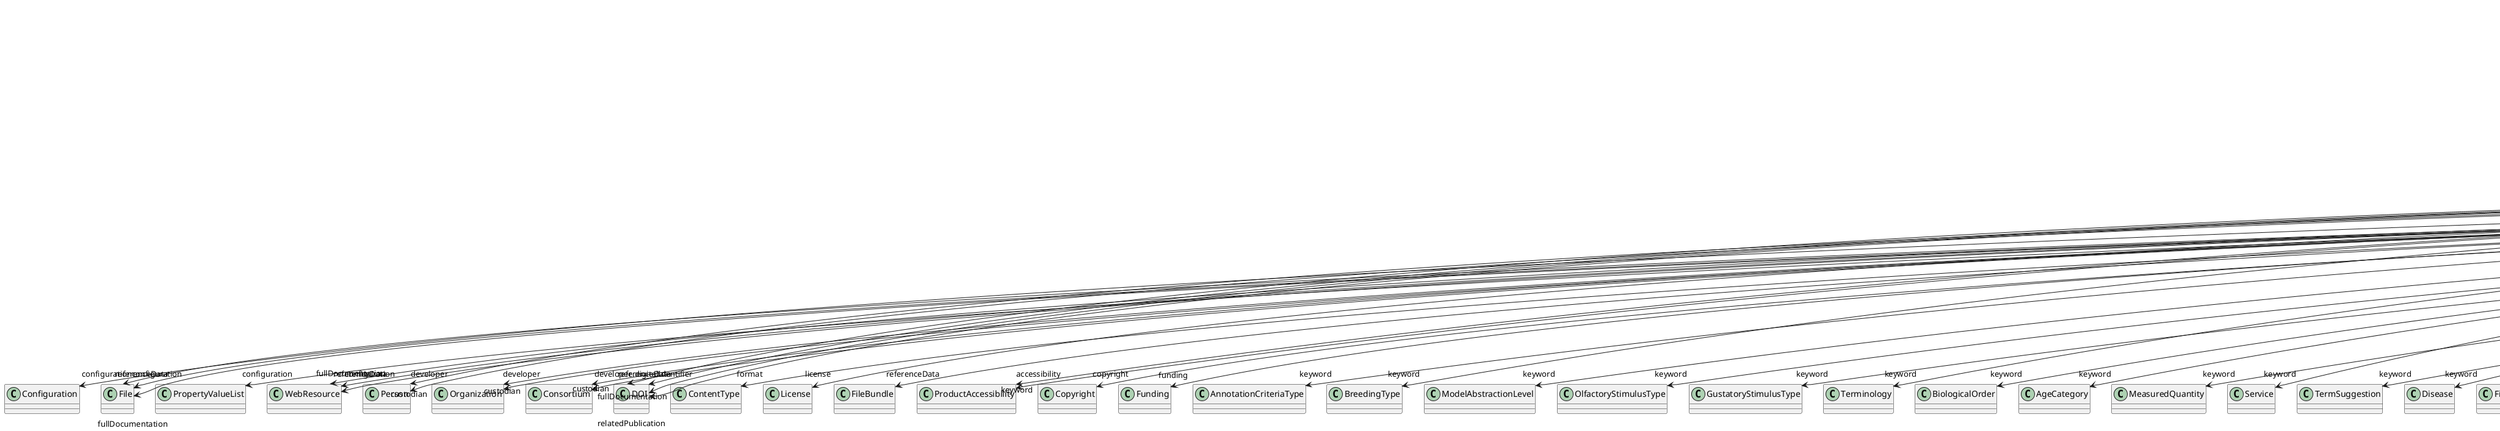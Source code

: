 @startuml
class ValidationTestVersion {
+configuration
+developer
+digitalIdentifier
+entryPoint
+format
+isAlternativeVersionOf
+isNewVersionOf
+license
+referenceData
+accessibility
+copyright
+custodian
+description
+fullDocumentation
+fullName
+funding
+homepage
+howToCite
+keyword
+otherContribution
+relatedPublication
+releaseDate
+repository
+shortName
+supportChannel
+versionIdentifier
+versionInnovation

}
ValidationTestVersion -d-> "configuration" Configuration
ValidationTestVersion -d-> "configuration" File
ValidationTestVersion -d-> "configuration" PropertyValueList
ValidationTestVersion -d-> "configuration" WebResource
ValidationTestVersion -d-> "developer" Person
ValidationTestVersion -d-> "developer" Organization
ValidationTestVersion -d-> "developer" Consortium
ValidationTestVersion -d-> "digitalIdentifier" DOI
ValidationTestVersion -d-> "format" ContentType
ValidationTestVersion -d-> "isAlternativeVersionOf" ValidationTestVersion
ValidationTestVersion -d-> "isNewVersionOf" ValidationTestVersion
ValidationTestVersion -d-> "license" License
ValidationTestVersion -d-> "referenceData" DOI
ValidationTestVersion -d-> "referenceData" File
ValidationTestVersion -d-> "referenceData" FileBundle
ValidationTestVersion -d-> "referenceData" WebResource
ValidationTestVersion -d-> "accessibility" ProductAccessibility
ValidationTestVersion -d-> "copyright" Copyright
ValidationTestVersion -d-> "custodian" Person
ValidationTestVersion -d-> "custodian" Organization
ValidationTestVersion -d-> "custodian" Consortium
ValidationTestVersion -d-> "fullDocumentation" DOI
ValidationTestVersion -d-> "fullDocumentation" File
ValidationTestVersion -d-> "fullDocumentation" WebResource
ValidationTestVersion -d-> "funding" Funding
ValidationTestVersion -d-> "keyword" AnnotationCriteriaType
ValidationTestVersion -d-> "keyword" BreedingType
ValidationTestVersion -d-> "keyword" ModelAbstractionLevel
ValidationTestVersion -d-> "keyword" OlfactoryStimulusType
ValidationTestVersion -d-> "keyword" GustatoryStimulusType
ValidationTestVersion -d-> "keyword" Terminology
ValidationTestVersion -d-> "keyword" BiologicalOrder
ValidationTestVersion -d-> "keyword" AgeCategory
ValidationTestVersion -d-> "keyword" MeasuredQuantity
ValidationTestVersion -d-> "keyword" Service
ValidationTestVersion -d-> "keyword" TermSuggestion
ValidationTestVersion -d-> "keyword" Disease
ValidationTestVersion -d-> "keyword" FileUsageRole
ValidationTestVersion -d-> "keyword" SetupType
ValidationTestVersion -d-> "keyword" AuditoryStimulusType
ValidationTestVersion -d-> "keyword" AnatomicalAxesOrientation
ValidationTestVersion -d-> "keyword" Language
ValidationTestVersion -d-> "keyword" DataType
ValidationTestVersion -d-> "keyword" TissueSampleType
ValidationTestVersion -d-> "keyword" SubcellularEntity
ValidationTestVersion -d-> "keyword" TypeOfUncertainty
ValidationTestVersion -d-> "keyword" CellCultureType
ValidationTestVersion -d-> "keyword" SubjectAttribute
ValidationTestVersion -d-> "keyword" PatchClampVariation
ValidationTestVersion -d-> "keyword" CriteriaQualityType
ValidationTestVersion -d-> "keyword" Species
ValidationTestVersion -d-> "keyword" UBERONParcellation
ValidationTestVersion -d-> "keyword" MolecularEntity
ValidationTestVersion -d-> "keyword" EthicsAssessment
ValidationTestVersion -d-> "keyword" Technique
ValidationTestVersion -d-> "keyword" ElectricalStimulusType
ValidationTestVersion -d-> "keyword" Laterality
ValidationTestVersion -d-> "keyword" GeneticStrainType
ValidationTestVersion -d-> "keyword" AnatomicalPlane
ValidationTestVersion -d-> "keyword" SoftwareApplicationCategory
ValidationTestVersion -d-> "keyword" PreparationType
ValidationTestVersion -d-> "keyword" OperatingSystem
ValidationTestVersion -d-> "keyword" OperatingDevice
ValidationTestVersion -d-> "keyword" AnatomicalIdentificationType
ValidationTestVersion -d-> "keyword" OrganismSystem
ValidationTestVersion -d-> "keyword" FileRepositoryType
ValidationTestVersion -d-> "keyword" QualitativeOverlap
ValidationTestVersion -d-> "keyword" Organ
ValidationTestVersion -d-> "keyword" MetaDataModelType
ValidationTestVersion -d-> "keyword" LearningResourceType
ValidationTestVersion -d-> "keyword" StimulationTechnique
ValidationTestVersion -d-> "keyword" CranialWindowConstructionType
ValidationTestVersion -d-> "keyword" ProductAccessibility
ValidationTestVersion -d-> "keyword" EducationalLevel
ValidationTestVersion -d-> "keyword" ModelScope
ValidationTestVersion -d-> "keyword" OpticalStimulusType
ValidationTestVersion -d-> "keyword" ActionStatusType
ValidationTestVersion -d-> "keyword" ChemicalMixtureType
ValidationTestVersion -d-> "keyword" DiseaseModel
ValidationTestVersion -d-> "keyword" DeviceType
ValidationTestVersion -d-> "keyword" VisualStimulusType
ValidationTestVersion -d-> "keyword" ExperimentalApproach
ValidationTestVersion -d-> "keyword" CranialWindowReinforcementType
ValidationTestVersion -d-> "keyword" DifferenceMeasure
ValidationTestVersion -d-> "keyword" Colormap
ValidationTestVersion -d-> "keyword" AnnotationType
ValidationTestVersion -d-> "keyword" Handedness
ValidationTestVersion -d-> "keyword" SoftwareFeature
ValidationTestVersion -d-> "keyword" TissueSampleAttribute
ValidationTestVersion -d-> "keyword" UnitOfMeasurement
ValidationTestVersion -d-> "keyword" CellType
ValidationTestVersion -d-> "keyword" BiologicalSex
ValidationTestVersion -d-> "keyword" OrganismSubstance
ValidationTestVersion -d-> "keyword" StimulationApproach
ValidationTestVersion -d-> "keyword" AtlasType
ValidationTestVersion -d-> "keyword" ContributionType
ValidationTestVersion -d-> "keyword" FileBundleGrouping
ValidationTestVersion -d-> "keyword" ProgrammingLanguage
ValidationTestVersion -d-> "keyword" SemanticDataType
ValidationTestVersion -d-> "keyword" TactileStimulusType
ValidationTestVersion -d-> "keyword" AnalysisTechnique
ValidationTestVersion -d-> "otherContribution" Contribution
ValidationTestVersion -d-> "relatedPublication" ScholarlyArticle
ValidationTestVersion -d-> "relatedPublication" Chapter
ValidationTestVersion -d-> "relatedPublication" Book
ValidationTestVersion -d-> "relatedPublication" HANDLE
ValidationTestVersion -d-> "relatedPublication" DOI
ValidationTestVersion -d-> "relatedPublication" ISSN
ValidationTestVersion -d-> "relatedPublication" ISBN
ValidationTestVersion -d-> "repository" FileRepository

@enduml